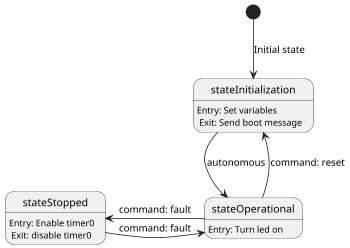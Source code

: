 @startuml
'https://plantuml.com/state-diagram

scale 350 width

stateInitialization:        Entry: Set variables\n Exit: Send boot message
stateOperational:           Entry: Turn led on
stateStopped:               Entry: Enable timer0\n Exit: disable timer0

[*]-down->stateInitialization: Initial state
stateInitialization -down-> stateOperational: autonomous
stateOperational -up-> stateInitialization: command: reset
stateOperational -right-> stateStopped: command: fault
stateStopped -right-> stateOperational: command: fault

@enduml